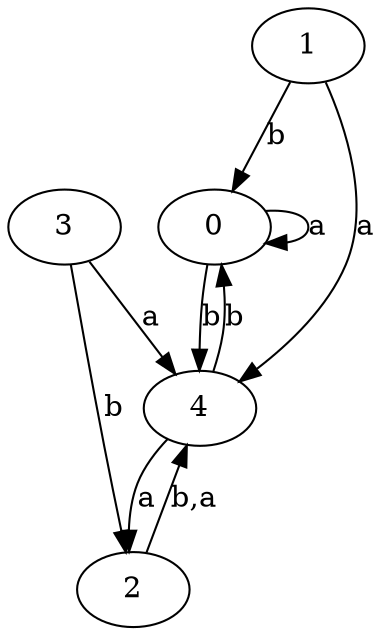 digraph {
 ranksep=0.5;
 d2tdocpreamble = "\usetikzlibrary{automata}";
 d2tfigpreamble = "\tikzstyle{every state}= [ draw=blue!50,very thick,fill=blue!20]  \tikzstyle{auto}= [fill=white]";
 node [style="state"];
 edge [lblstyle="auto",topath="bend right", len=4  ]
  "0" [label="0",];
  "1" [label="1",style = "state, initial"];
  "2" [label="2",style = "state, accepting"];
  "3" [label="3",];
  "4" [label="4",];
  "0" -> "0" [label="a",topath="loop above"];
  "0" -> "4" [label="b"];
  "1" -> "0" [label="b"];
  "1" -> "4" [label="a"];
  "2" -> "4" [label="b,a"];
  "3" -> "2" [label="b"];
  "3" -> "4" [label="a"];
  "4" -> "0" [label="b"];
  "4" -> "2" [label="a"];
}
